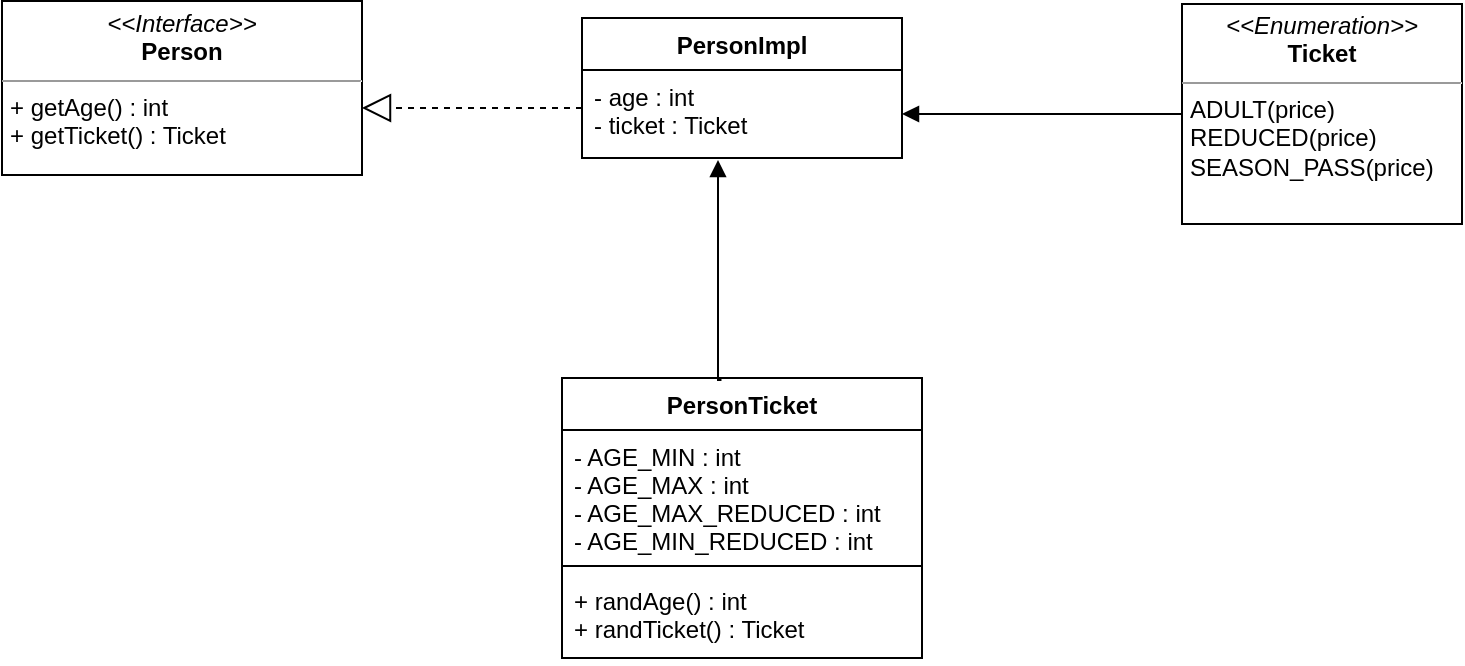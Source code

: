 <mxfile version="15.4.3" type="github">
  <diagram id="C5RBs43oDa-KdzZeNtuy" name="Page-1">
    <mxGraphModel dx="946" dy="662" grid="1" gridSize="10" guides="1" tooltips="1" connect="1" arrows="1" fold="1" page="1" pageScale="1" pageWidth="827" pageHeight="1169" math="0" shadow="0">
      <root>
        <mxCell id="WIyWlLk6GJQsqaUBKTNV-0" />
        <mxCell id="WIyWlLk6GJQsqaUBKTNV-1" parent="WIyWlLk6GJQsqaUBKTNV-0" />
        <mxCell id="s_amVBwDyxbbMURKweug-0" value="PersonImpl" style="swimlane;fontStyle=1;align=center;verticalAlign=top;childLayout=stackLayout;horizontal=1;startSize=26;horizontalStack=0;resizeParent=1;resizeParentMax=0;resizeLast=0;collapsible=1;marginBottom=0;" vertex="1" parent="WIyWlLk6GJQsqaUBKTNV-1">
          <mxGeometry x="320" y="130" width="160" height="70" as="geometry" />
        </mxCell>
        <mxCell id="s_amVBwDyxbbMURKweug-1" value="- age : int&#xa;- ticket : Ticket " style="text;strokeColor=none;fillColor=none;align=left;verticalAlign=top;spacingLeft=4;spacingRight=4;overflow=hidden;rotatable=0;points=[[0,0.5],[1,0.5]];portConstraint=eastwest;" vertex="1" parent="s_amVBwDyxbbMURKweug-0">
          <mxGeometry y="26" width="160" height="44" as="geometry" />
        </mxCell>
        <mxCell id="s_amVBwDyxbbMURKweug-5" value="" style="endArrow=block;dashed=1;endFill=0;endSize=12;html=1;rounded=0;edgeStyle=orthogonalEdgeStyle;entryX=1;entryY=0.5;entryDx=0;entryDy=0;" edge="1" parent="WIyWlLk6GJQsqaUBKTNV-1">
          <mxGeometry width="160" relative="1" as="geometry">
            <mxPoint x="320" y="175" as="sourcePoint" />
            <mxPoint x="210" y="175" as="targetPoint" />
          </mxGeometry>
        </mxCell>
        <mxCell id="s_amVBwDyxbbMURKweug-10" value="&lt;p style=&quot;margin: 0px ; margin-top: 4px ; text-align: center&quot;&gt;&lt;i&gt;&amp;lt;&amp;lt;Enumeration&amp;gt;&amp;gt;&lt;/i&gt;&lt;br&gt;&lt;b&gt;Ticket&lt;/b&gt;&lt;/p&gt;&lt;hr size=&quot;1&quot;&gt;&lt;p style=&quot;margin: 0px ; margin-left: 4px&quot;&gt;ADULT(price)&lt;/p&gt;&lt;p style=&quot;margin: 0px ; margin-left: 4px&quot;&gt;REDUCED(price)&lt;/p&gt;&lt;p style=&quot;margin: 0px ; margin-left: 4px&quot;&gt;SEASON_PASS(price)&lt;/p&gt;" style="verticalAlign=top;align=left;overflow=fill;fontSize=12;fontFamily=Helvetica;html=1;" vertex="1" parent="WIyWlLk6GJQsqaUBKTNV-1">
          <mxGeometry x="620" y="123" width="140" height="110" as="geometry" />
        </mxCell>
        <mxCell id="s_amVBwDyxbbMURKweug-11" value="" style="html=1;verticalAlign=bottom;endArrow=block;rounded=0;edgeStyle=orthogonalEdgeStyle;exitX=0;exitY=0.5;exitDx=0;exitDy=0;entryX=1;entryY=0.5;entryDx=0;entryDy=0;" edge="1" parent="WIyWlLk6GJQsqaUBKTNV-1" source="s_amVBwDyxbbMURKweug-10" target="s_amVBwDyxbbMURKweug-1">
          <mxGeometry width="80" relative="1" as="geometry">
            <mxPoint x="440" y="370" as="sourcePoint" />
            <mxPoint x="520" y="370" as="targetPoint" />
          </mxGeometry>
        </mxCell>
        <mxCell id="s_amVBwDyxbbMURKweug-12" value="PersonTicket" style="swimlane;fontStyle=1;align=center;verticalAlign=top;childLayout=stackLayout;horizontal=1;startSize=26;horizontalStack=0;resizeParent=1;resizeParentMax=0;resizeLast=0;collapsible=1;marginBottom=0;" vertex="1" parent="WIyWlLk6GJQsqaUBKTNV-1">
          <mxGeometry x="310" y="310" width="180" height="140" as="geometry">
            <mxRectangle x="280" y="310" width="110" height="26" as="alternateBounds" />
          </mxGeometry>
        </mxCell>
        <mxCell id="s_amVBwDyxbbMURKweug-13" value="- AGE_MIN : int&#xa;- AGE_MAX : int&#xa;- AGE_MAX_REDUCED : int&#xa;- AGE_MIN_REDUCED : int&#xa;&#xa;&#xa;" style="text;strokeColor=none;fillColor=none;align=left;verticalAlign=top;spacingLeft=4;spacingRight=4;overflow=hidden;rotatable=0;points=[[0,0.5],[1,0.5]];portConstraint=eastwest;" vertex="1" parent="s_amVBwDyxbbMURKweug-12">
          <mxGeometry y="26" width="180" height="64" as="geometry" />
        </mxCell>
        <mxCell id="s_amVBwDyxbbMURKweug-14" value="" style="line;strokeWidth=1;fillColor=none;align=left;verticalAlign=middle;spacingTop=-1;spacingLeft=3;spacingRight=3;rotatable=0;labelPosition=right;points=[];portConstraint=eastwest;" vertex="1" parent="s_amVBwDyxbbMURKweug-12">
          <mxGeometry y="90" width="180" height="8" as="geometry" />
        </mxCell>
        <mxCell id="s_amVBwDyxbbMURKweug-15" value="+ randAge() : int&#xa;+ randTicket() : Ticket" style="text;strokeColor=none;fillColor=none;align=left;verticalAlign=top;spacingLeft=4;spacingRight=4;overflow=hidden;rotatable=0;points=[[0,0.5],[1,0.5]];portConstraint=eastwest;" vertex="1" parent="s_amVBwDyxbbMURKweug-12">
          <mxGeometry y="98" width="180" height="42" as="geometry" />
        </mxCell>
        <mxCell id="s_amVBwDyxbbMURKweug-18" value="&lt;p style=&quot;margin: 0px ; margin-top: 4px ; text-align: center&quot;&gt;&lt;i&gt;&amp;lt;&amp;lt;Interface&amp;gt;&amp;gt;&lt;/i&gt;&lt;br&gt;&lt;b&gt;Person&lt;/b&gt;&lt;/p&gt;&lt;hr size=&quot;1&quot;&gt;&lt;p style=&quot;margin: 0px ; margin-left: 4px&quot;&gt;+ getAge() : int&lt;/p&gt;&lt;p style=&quot;margin: 0px ; margin-left: 4px&quot;&gt;+ getTicket() : Ticket&lt;/p&gt;" style="verticalAlign=top;align=left;overflow=fill;fontSize=12;fontFamily=Helvetica;html=1;" vertex="1" parent="WIyWlLk6GJQsqaUBKTNV-1">
          <mxGeometry x="30" y="121.5" width="180" height="87" as="geometry" />
        </mxCell>
        <mxCell id="s_amVBwDyxbbMURKweug-19" value="" style="html=1;verticalAlign=bottom;endArrow=block;rounded=0;edgeStyle=orthogonalEdgeStyle;exitX=0.443;exitY=0.007;exitDx=0;exitDy=0;exitPerimeter=0;entryX=0.425;entryY=1.023;entryDx=0;entryDy=0;entryPerimeter=0;" edge="1" parent="WIyWlLk6GJQsqaUBKTNV-1" source="s_amVBwDyxbbMURKweug-12" target="s_amVBwDyxbbMURKweug-1">
          <mxGeometry width="80" relative="1" as="geometry">
            <mxPoint x="630" y="188" as="sourcePoint" />
            <mxPoint x="388" y="210" as="targetPoint" />
            <Array as="points">
              <mxPoint x="388" y="311" />
            </Array>
          </mxGeometry>
        </mxCell>
      </root>
    </mxGraphModel>
  </diagram>
</mxfile>
